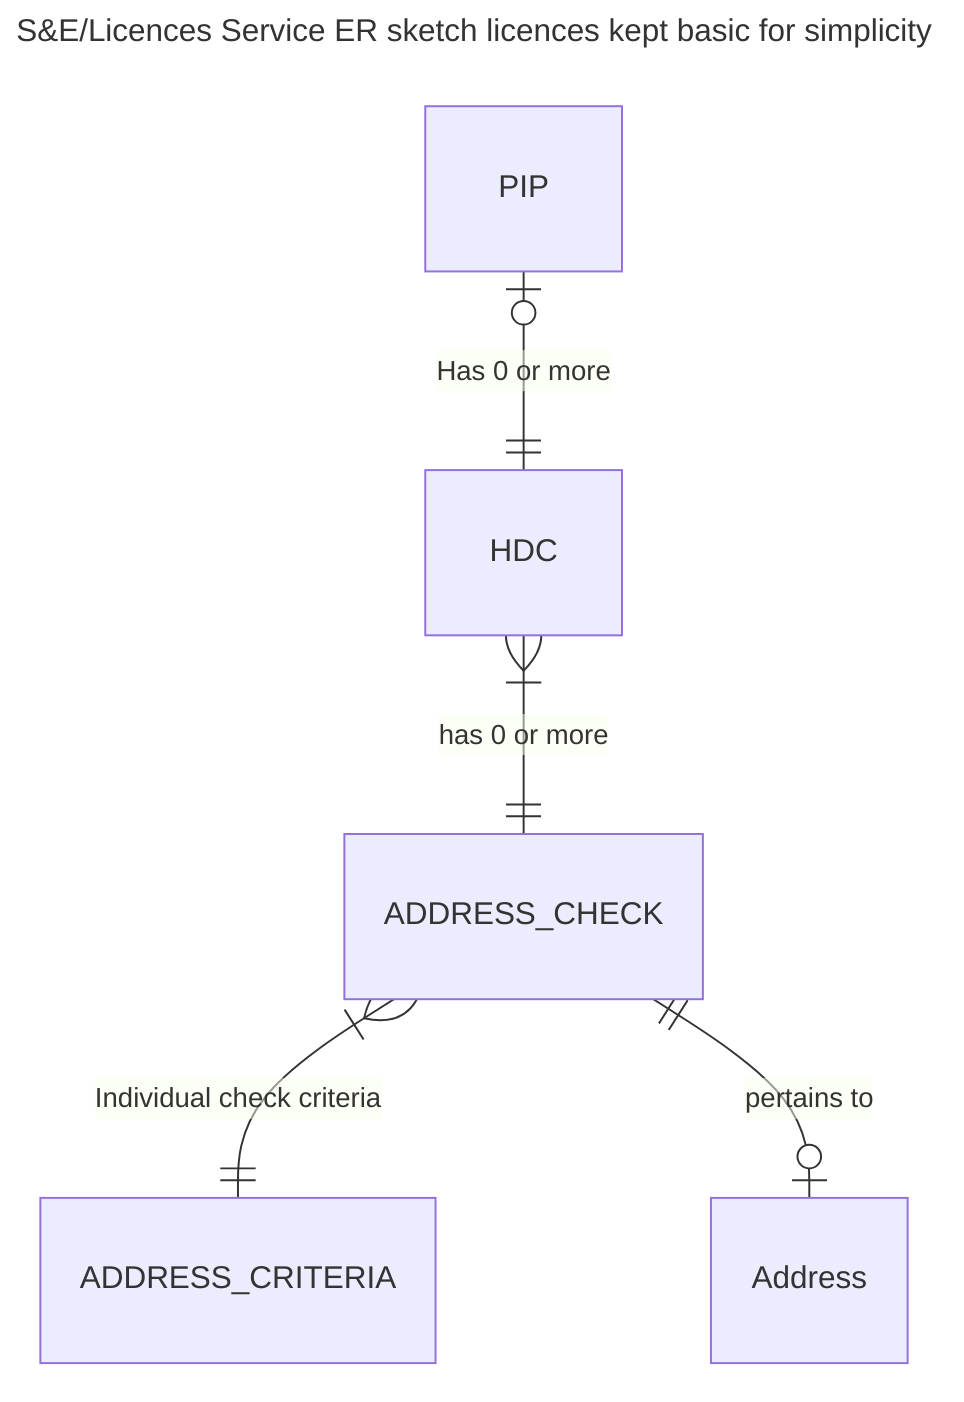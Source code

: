 ---
title: S&E/Licences Service ER sketch licences kept basic for simplicity
---
%% This is an attempt to model the data structures across 2 services; AFER & Address service
erDiagram
  PIP |o--|| HDC: "Has 0 or more"
  HDC }|--|| ADDRESS_CHECK : "has 0 or more"
  ADDRESS_CHECK }|--|| ADDRESS_CRITERIA: "Individual check criteria"
  ADDRESS_CHECK ||--o| Address : "pertains to"